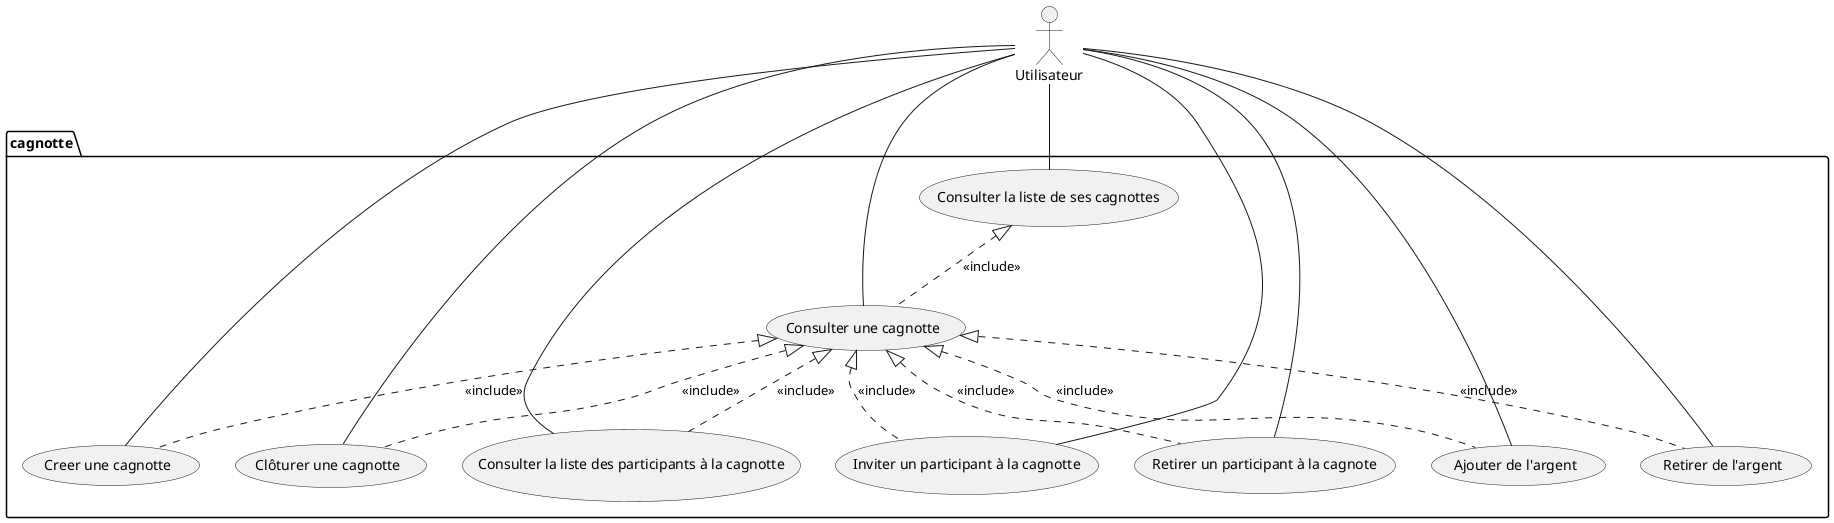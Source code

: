 @startuml

actor "Utilisateur" as user

package cagnotte {
	usecase "Consulter la liste de ses cagnottes" as clc
	usecase "Consulter une cagnotte" as couc
	usecase "Creer une cagnotte" as cc
	usecase "Clôturer une cagnotte" as cuc
	usecase "Consulter la liste des participants à la cagnotte" as clpc
	usecase "Inviter un participant à la cagnotte" as ipc
	usecase "Retirer un participant à la cagnote" as rpc
	usecase "Ajouter de l'argent" as aa
	usecase "Retirer de l'argent" as ra
}
'	appartenance
	user 	--	clc
	user 	--	couc
	user 	-	cc
	user 	-	cuc
	user 	-	clpc
	user 	-	ipc
	user 	-	rpc
	user 	-	aa
	user 	-	ra

'	includes
	clc 	<|.. couc  	: <<include>>
	couc 	<|.. cc  		: <<include>>
	couc 	<|.. cuc 		: <<include>>
	couc 	<|.. aa  		: <<include>>
	couc 	<|.. ra  		: <<include>>
	couc 	<|.. rpc  		: <<include>>
	couc 	<|.. ipc  		: <<include>>
	couc 	<|.. clpc  	: <<include>>
@enduml